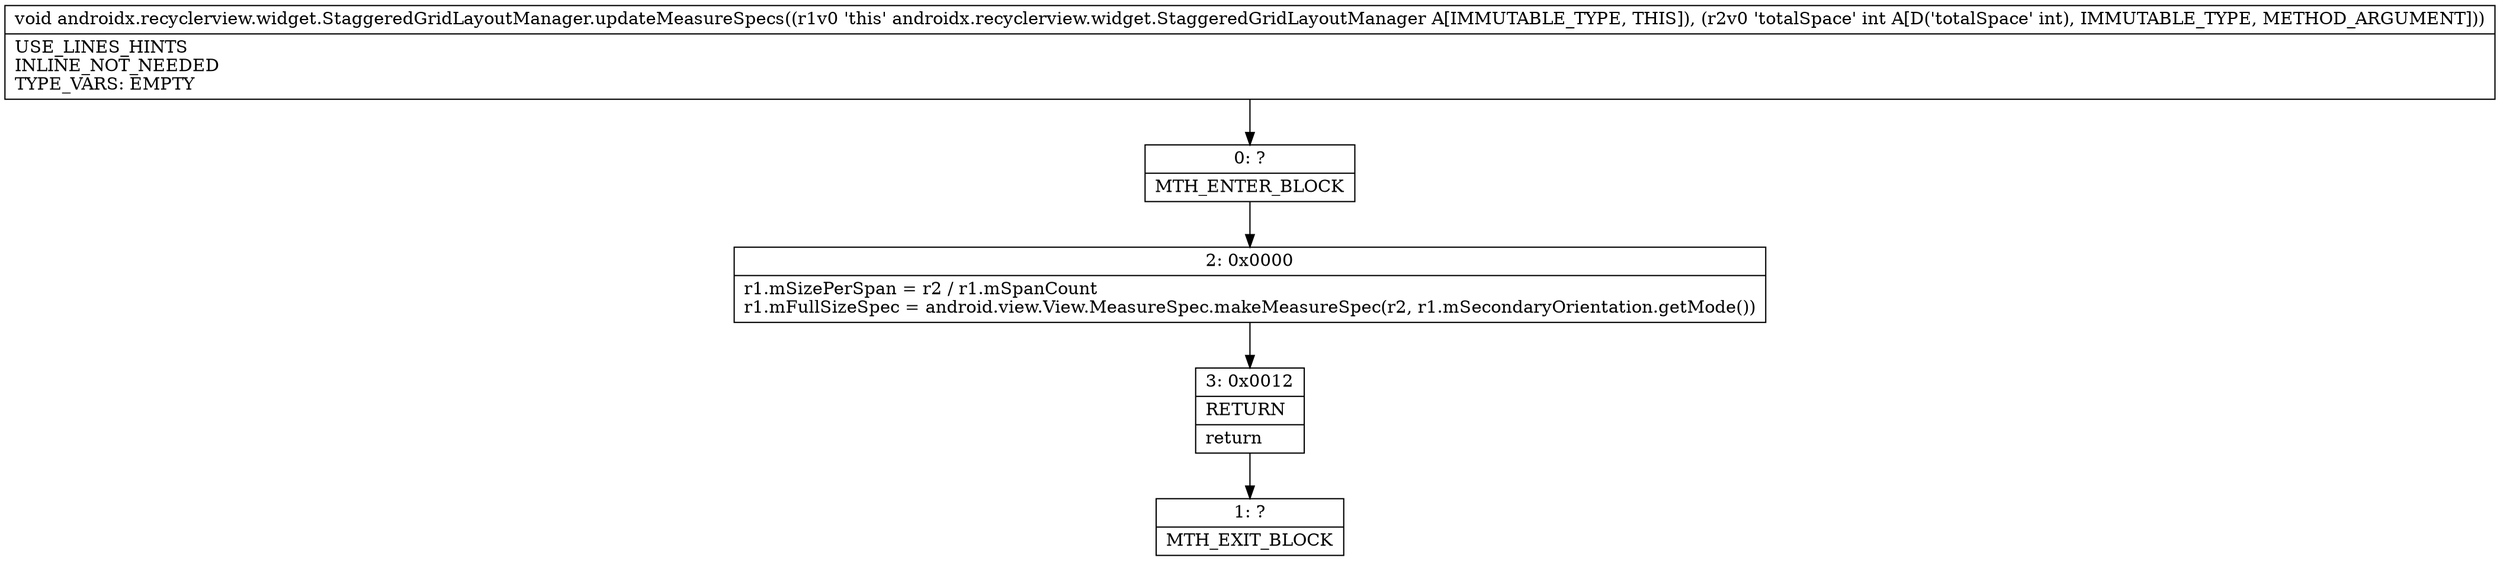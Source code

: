 digraph "CFG forandroidx.recyclerview.widget.StaggeredGridLayoutManager.updateMeasureSpecs(I)V" {
Node_0 [shape=record,label="{0\:\ ?|MTH_ENTER_BLOCK\l}"];
Node_2 [shape=record,label="{2\:\ 0x0000|r1.mSizePerSpan = r2 \/ r1.mSpanCount\lr1.mFullSizeSpec = android.view.View.MeasureSpec.makeMeasureSpec(r2, r1.mSecondaryOrientation.getMode())\l}"];
Node_3 [shape=record,label="{3\:\ 0x0012|RETURN\l|return\l}"];
Node_1 [shape=record,label="{1\:\ ?|MTH_EXIT_BLOCK\l}"];
MethodNode[shape=record,label="{void androidx.recyclerview.widget.StaggeredGridLayoutManager.updateMeasureSpecs((r1v0 'this' androidx.recyclerview.widget.StaggeredGridLayoutManager A[IMMUTABLE_TYPE, THIS]), (r2v0 'totalSpace' int A[D('totalSpace' int), IMMUTABLE_TYPE, METHOD_ARGUMENT]))  | USE_LINES_HINTS\lINLINE_NOT_NEEDED\lTYPE_VARS: EMPTY\l}"];
MethodNode -> Node_0;Node_0 -> Node_2;
Node_2 -> Node_3;
Node_3 -> Node_1;
}

